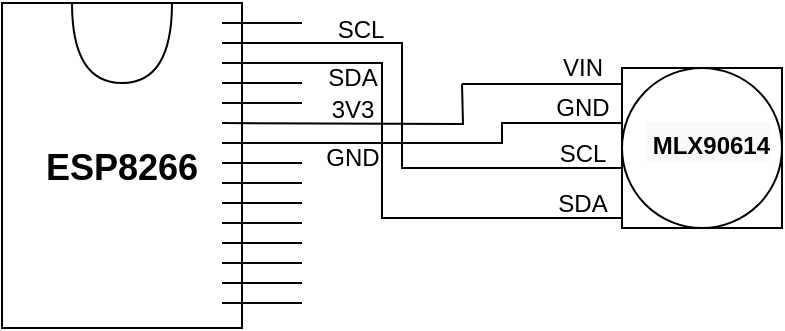 <mxfile version="20.0.4" type="github">
  <diagram id="LBoiXbSDctHq4AoA1icd" name="Page-1">
    <mxGraphModel dx="868" dy="450" grid="1" gridSize="10" guides="1" tooltips="1" connect="1" arrows="1" fold="1" page="1" pageScale="1" pageWidth="827" pageHeight="1169" math="0" shadow="0">
      <root>
        <mxCell id="0" />
        <mxCell id="1" parent="0" />
        <mxCell id="TmTIEI-LERrteOCKm0fn-2" value="" style="rounded=0;whiteSpace=wrap;html=1;direction=south;" parent="1" vertex="1">
          <mxGeometry x="210" y="487.5" width="120" height="162.5" as="geometry" />
        </mxCell>
        <mxCell id="TmTIEI-LERrteOCKm0fn-3" value="" style="whiteSpace=wrap;html=1;aspect=fixed;" parent="1" vertex="1">
          <mxGeometry x="520" y="520" width="80" height="80" as="geometry" />
        </mxCell>
        <mxCell id="TmTIEI-LERrteOCKm0fn-4" value="" style="ellipse;whiteSpace=wrap;html=1;aspect=fixed;direction=west;flipH=0;flipV=1;" parent="1" vertex="1">
          <mxGeometry x="520" y="520" width="80" height="80" as="geometry" />
        </mxCell>
        <mxCell id="1NXNDLGYrSx80CN15QJQ-2" value="" style="endArrow=none;html=1;rounded=0;" edge="1" parent="1">
          <mxGeometry width="50" height="50" relative="1" as="geometry">
            <mxPoint x="320" y="507.5" as="sourcePoint" />
            <mxPoint x="410" y="507.5" as="targetPoint" />
          </mxGeometry>
        </mxCell>
        <mxCell id="1NXNDLGYrSx80CN15QJQ-3" value="" style="endArrow=none;html=1;rounded=0;" edge="1" parent="1">
          <mxGeometry width="50" height="50" relative="1" as="geometry">
            <mxPoint x="320" y="517.5" as="sourcePoint" />
            <mxPoint x="360" y="517.5" as="targetPoint" />
          </mxGeometry>
        </mxCell>
        <mxCell id="1NXNDLGYrSx80CN15QJQ-4" value="" style="endArrow=none;html=1;rounded=0;" edge="1" parent="1">
          <mxGeometry width="50" height="50" relative="1" as="geometry">
            <mxPoint x="320" y="527.5" as="sourcePoint" />
            <mxPoint x="360" y="527.5" as="targetPoint" />
          </mxGeometry>
        </mxCell>
        <mxCell id="1NXNDLGYrSx80CN15QJQ-5" value="" style="endArrow=none;html=1;rounded=0;" edge="1" parent="1">
          <mxGeometry width="50" height="50" relative="1" as="geometry">
            <mxPoint x="320" y="497.5" as="sourcePoint" />
            <mxPoint x="360" y="497.5" as="targetPoint" />
            <Array as="points">
              <mxPoint x="320" y="497.5" />
            </Array>
          </mxGeometry>
        </mxCell>
        <mxCell id="1NXNDLGYrSx80CN15QJQ-10" value="" style="endArrow=none;html=1;rounded=0;" edge="1" parent="1">
          <mxGeometry width="50" height="50" relative="1" as="geometry">
            <mxPoint x="320" y="607.5" as="sourcePoint" />
            <mxPoint x="360" y="607.5" as="targetPoint" />
          </mxGeometry>
        </mxCell>
        <mxCell id="1NXNDLGYrSx80CN15QJQ-11" value="" style="endArrow=none;html=1;rounded=0;" edge="1" parent="1">
          <mxGeometry width="50" height="50" relative="1" as="geometry">
            <mxPoint x="320" y="597.5" as="sourcePoint" />
            <mxPoint x="360" y="597.5" as="targetPoint" />
          </mxGeometry>
        </mxCell>
        <mxCell id="1NXNDLGYrSx80CN15QJQ-12" value="" style="endArrow=none;html=1;rounded=0;" edge="1" parent="1">
          <mxGeometry width="50" height="50" relative="1" as="geometry">
            <mxPoint x="320" y="587.5" as="sourcePoint" />
            <mxPoint x="360" y="587.5" as="targetPoint" />
          </mxGeometry>
        </mxCell>
        <mxCell id="1NXNDLGYrSx80CN15QJQ-13" value="" style="endArrow=none;html=1;rounded=0;" edge="1" parent="1">
          <mxGeometry width="50" height="50" relative="1" as="geometry">
            <mxPoint x="320" y="577.5" as="sourcePoint" />
            <mxPoint x="360" y="577.5" as="targetPoint" />
            <Array as="points">
              <mxPoint x="320" y="577.5" />
            </Array>
          </mxGeometry>
        </mxCell>
        <mxCell id="1NXNDLGYrSx80CN15QJQ-16" value="" style="endArrow=none;html=1;rounded=0;edgeStyle=orthogonalEdgeStyle;" edge="1" parent="1">
          <mxGeometry width="50" height="50" relative="1" as="geometry">
            <mxPoint x="320" y="627.5" as="sourcePoint" />
            <mxPoint x="360" y="627.5" as="targetPoint" />
          </mxGeometry>
        </mxCell>
        <mxCell id="1NXNDLGYrSx80CN15QJQ-17" value="" style="endArrow=none;html=1;rounded=0;" edge="1" parent="1">
          <mxGeometry width="50" height="50" relative="1" as="geometry">
            <mxPoint x="320" y="617.5" as="sourcePoint" />
            <mxPoint x="360" y="617.5" as="targetPoint" />
            <Array as="points">
              <mxPoint x="320" y="617.5" />
            </Array>
          </mxGeometry>
        </mxCell>
        <mxCell id="1NXNDLGYrSx80CN15QJQ-18" value="" style="endArrow=none;html=1;rounded=0;" edge="1" parent="1">
          <mxGeometry width="50" height="50" relative="1" as="geometry">
            <mxPoint x="320" y="537.5" as="sourcePoint" />
            <mxPoint x="360" y="537.5" as="targetPoint" />
          </mxGeometry>
        </mxCell>
        <mxCell id="1NXNDLGYrSx80CN15QJQ-19" value="" style="endArrow=none;html=1;rounded=0;edgeStyle=orthogonalEdgeStyle;" edge="1" parent="1">
          <mxGeometry width="50" height="50" relative="1" as="geometry">
            <mxPoint x="320" y="547.5" as="sourcePoint" />
            <mxPoint x="440" y="528" as="targetPoint" />
          </mxGeometry>
        </mxCell>
        <mxCell id="1NXNDLGYrSx80CN15QJQ-20" value="" style="endArrow=none;html=1;rounded=0;edgeStyle=orthogonalEdgeStyle;" edge="1" parent="1">
          <mxGeometry width="50" height="50" relative="1" as="geometry">
            <mxPoint x="320" y="557.5" as="sourcePoint" />
            <mxPoint x="460" y="557.5" as="targetPoint" />
          </mxGeometry>
        </mxCell>
        <mxCell id="1NXNDLGYrSx80CN15QJQ-21" value="" style="endArrow=none;html=1;rounded=0;" edge="1" parent="1">
          <mxGeometry width="50" height="50" relative="1" as="geometry">
            <mxPoint x="320" y="567.5" as="sourcePoint" />
            <mxPoint x="360" y="567.5" as="targetPoint" />
            <Array as="points">
              <mxPoint x="320" y="567.5" />
            </Array>
          </mxGeometry>
        </mxCell>
        <mxCell id="1NXNDLGYrSx80CN15QJQ-22" value="" style="endArrow=none;html=1;rounded=0;" edge="1" parent="1">
          <mxGeometry width="50" height="50" relative="1" as="geometry">
            <mxPoint x="440" y="528" as="sourcePoint" />
            <mxPoint x="520" y="528" as="targetPoint" />
          </mxGeometry>
        </mxCell>
        <mxCell id="1NXNDLGYrSx80CN15QJQ-23" value="" style="endArrow=none;html=1;rounded=0;edgeStyle=orthogonalEdgeStyle;" edge="1" parent="1">
          <mxGeometry width="50" height="50" relative="1" as="geometry">
            <mxPoint x="460" y="558" as="sourcePoint" />
            <mxPoint x="520" y="547.5" as="targetPoint" />
            <Array as="points">
              <mxPoint x="460" y="547.5" />
            </Array>
          </mxGeometry>
        </mxCell>
        <mxCell id="1NXNDLGYrSx80CN15QJQ-24" value="" style="endArrow=none;html=1;rounded=0;edgeStyle=orthogonalEdgeStyle;" edge="1" parent="1">
          <mxGeometry width="50" height="50" relative="1" as="geometry">
            <mxPoint x="410" y="507" as="sourcePoint" />
            <mxPoint x="520" y="570" as="targetPoint" />
            <Array as="points">
              <mxPoint x="420" y="570" />
              <mxPoint x="420" y="570" />
            </Array>
          </mxGeometry>
        </mxCell>
        <mxCell id="1NXNDLGYrSx80CN15QJQ-25" value="" style="endArrow=none;html=1;rounded=0;edgeStyle=orthogonalEdgeStyle;" edge="1" parent="1">
          <mxGeometry width="50" height="50" relative="1" as="geometry">
            <mxPoint x="360" y="517.5" as="sourcePoint" />
            <mxPoint x="520" y="595" as="targetPoint" />
            <Array as="points">
              <mxPoint x="400" y="518" />
              <mxPoint x="400" y="595" />
            </Array>
          </mxGeometry>
        </mxCell>
        <mxCell id="1NXNDLGYrSx80CN15QJQ-27" value="" style="shape=or;whiteSpace=wrap;html=1;direction=south;" vertex="1" parent="1">
          <mxGeometry x="245" y="487.5" width="50" height="40" as="geometry" />
        </mxCell>
        <mxCell id="1NXNDLGYrSx80CN15QJQ-28" value="&lt;font style=&quot;font-size: 18px;&quot;&gt;&lt;b&gt;ESP8266&lt;/b&gt;&lt;/font&gt;" style="text;html=1;strokeColor=none;fillColor=none;align=center;verticalAlign=middle;whiteSpace=wrap;rounded=0;" vertex="1" parent="1">
          <mxGeometry x="240" y="555" width="60" height="30" as="geometry" />
        </mxCell>
        <mxCell id="1NXNDLGYrSx80CN15QJQ-29" value="&lt;b style=&quot;color: rgb(0, 0, 0); font-family: Helvetica; font-style: normal; font-variant-ligatures: normal; font-variant-caps: normal; letter-spacing: normal; orphans: 2; text-align: center; text-indent: 0px; text-transform: none; widows: 2; word-spacing: 0px; -webkit-text-stroke-width: 0px; background-color: rgb(248, 249, 250); text-decoration-thickness: initial; text-decoration-style: initial; text-decoration-color: initial;&quot;&gt;&lt;font style=&quot;font-size: 12px;&quot;&gt;&amp;nbsp;MLX90614&lt;/font&gt;&lt;/b&gt;" style="text;whiteSpace=wrap;html=1;fontSize=18;fontColor=#000000;" vertex="1" parent="1">
          <mxGeometry x="530" y="540" width="60" height="20" as="geometry" />
        </mxCell>
        <mxCell id="1NXNDLGYrSx80CN15QJQ-32" value="VIN" style="text;html=1;align=center;verticalAlign=middle;resizable=0;points=[];autosize=1;strokeColor=none;fillColor=none;fontSize=12;fontColor=#000000;" vertex="1" parent="1">
          <mxGeometry x="480" y="505" width="40" height="30" as="geometry" />
        </mxCell>
        <mxCell id="1NXNDLGYrSx80CN15QJQ-33" value="&lt;p style=&quot;line-height: 1.2;&quot;&gt;GND&lt;/p&gt;" style="text;html=1;align=center;verticalAlign=middle;resizable=0;points=[];autosize=1;strokeColor=none;fillColor=none;fontSize=12;fontColor=#000000;rotation=0;" vertex="1" parent="1">
          <mxGeometry x="475" y="515" width="50" height="50" as="geometry" />
        </mxCell>
        <mxCell id="1NXNDLGYrSx80CN15QJQ-36" value="SCL" style="text;html=1;align=center;verticalAlign=middle;resizable=0;points=[];autosize=1;strokeColor=none;fillColor=none;fontSize=12;fontColor=#000000;" vertex="1" parent="1">
          <mxGeometry x="475" y="547.5" width="50" height="30" as="geometry" />
        </mxCell>
        <mxCell id="1NXNDLGYrSx80CN15QJQ-37" value="SDA" style="text;html=1;align=center;verticalAlign=middle;resizable=0;points=[];autosize=1;strokeColor=none;fillColor=none;fontSize=12;fontColor=#000000;" vertex="1" parent="1">
          <mxGeometry x="475" y="573" width="50" height="30" as="geometry" />
        </mxCell>
        <mxCell id="1NXNDLGYrSx80CN15QJQ-39" value="" style="endArrow=none;html=1;rounded=0;edgeStyle=orthogonalEdgeStyle;" edge="1" parent="1">
          <mxGeometry width="50" height="50" relative="1" as="geometry">
            <mxPoint x="320" y="637.5" as="sourcePoint" />
            <mxPoint x="360" y="637.5" as="targetPoint" />
          </mxGeometry>
        </mxCell>
        <mxCell id="1NXNDLGYrSx80CN15QJQ-40" value="SCL" style="text;html=1;align=center;verticalAlign=middle;resizable=0;points=[];autosize=1;strokeColor=none;fillColor=none;fontSize=12;fontColor=#000000;" vertex="1" parent="1">
          <mxGeometry x="364" y="486" width="50" height="30" as="geometry" />
        </mxCell>
        <mxCell id="1NXNDLGYrSx80CN15QJQ-41" value="SDA" style="text;html=1;align=center;verticalAlign=middle;resizable=0;points=[];autosize=1;strokeColor=none;fillColor=none;fontSize=12;fontColor=#000000;" vertex="1" parent="1">
          <mxGeometry x="360" y="510" width="50" height="30" as="geometry" />
        </mxCell>
        <mxCell id="1NXNDLGYrSx80CN15QJQ-42" value="&lt;p style=&quot;line-height: 1.2;&quot;&gt;3V3&lt;/p&gt;" style="text;html=1;align=center;verticalAlign=middle;resizable=0;points=[];autosize=1;strokeColor=none;fillColor=none;fontSize=12;fontColor=#000000;rotation=0;" vertex="1" parent="1">
          <mxGeometry x="365" y="516" width="40" height="50" as="geometry" />
        </mxCell>
        <mxCell id="1NXNDLGYrSx80CN15QJQ-43" value="&lt;p style=&quot;line-height: 1.2;&quot;&gt;GND&lt;/p&gt;" style="text;html=1;align=center;verticalAlign=middle;resizable=0;points=[];autosize=1;strokeColor=none;fillColor=none;fontSize=12;fontColor=#000000;rotation=0;" vertex="1" parent="1">
          <mxGeometry x="360" y="540" width="50" height="50" as="geometry" />
        </mxCell>
      </root>
    </mxGraphModel>
  </diagram>
</mxfile>

